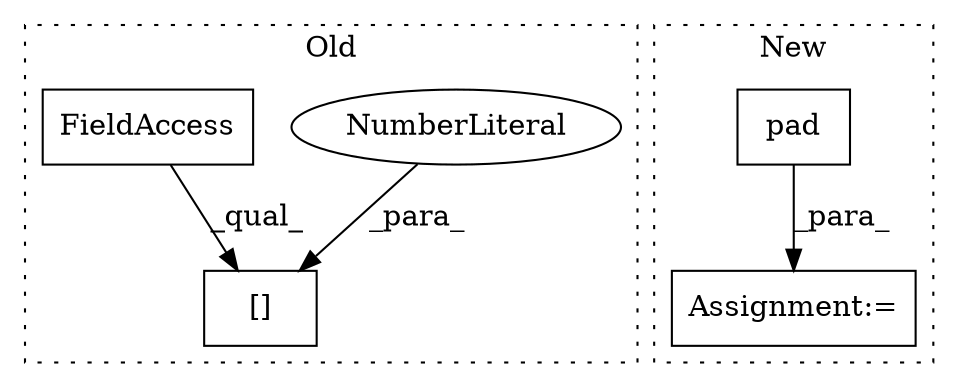 digraph G {
subgraph cluster0 {
1 [label="[]" a="2" s="7175,7190" l="14,1" shape="box"];
4 [label="NumberLiteral" a="34" s="7189" l="1" shape="ellipse"];
5 [label="FieldAccess" a="22" s="7175" l="13" shape="box"];
label = "Old";
style="dotted";
}
subgraph cluster1 {
2 [label="pad" a="32" s="7544,7552" l="4,1" shape="box"];
3 [label="Assignment:=" a="7" s="7538" l="1" shape="box"];
label = "New";
style="dotted";
}
2 -> 3 [label="_para_"];
4 -> 1 [label="_para_"];
5 -> 1 [label="_qual_"];
}